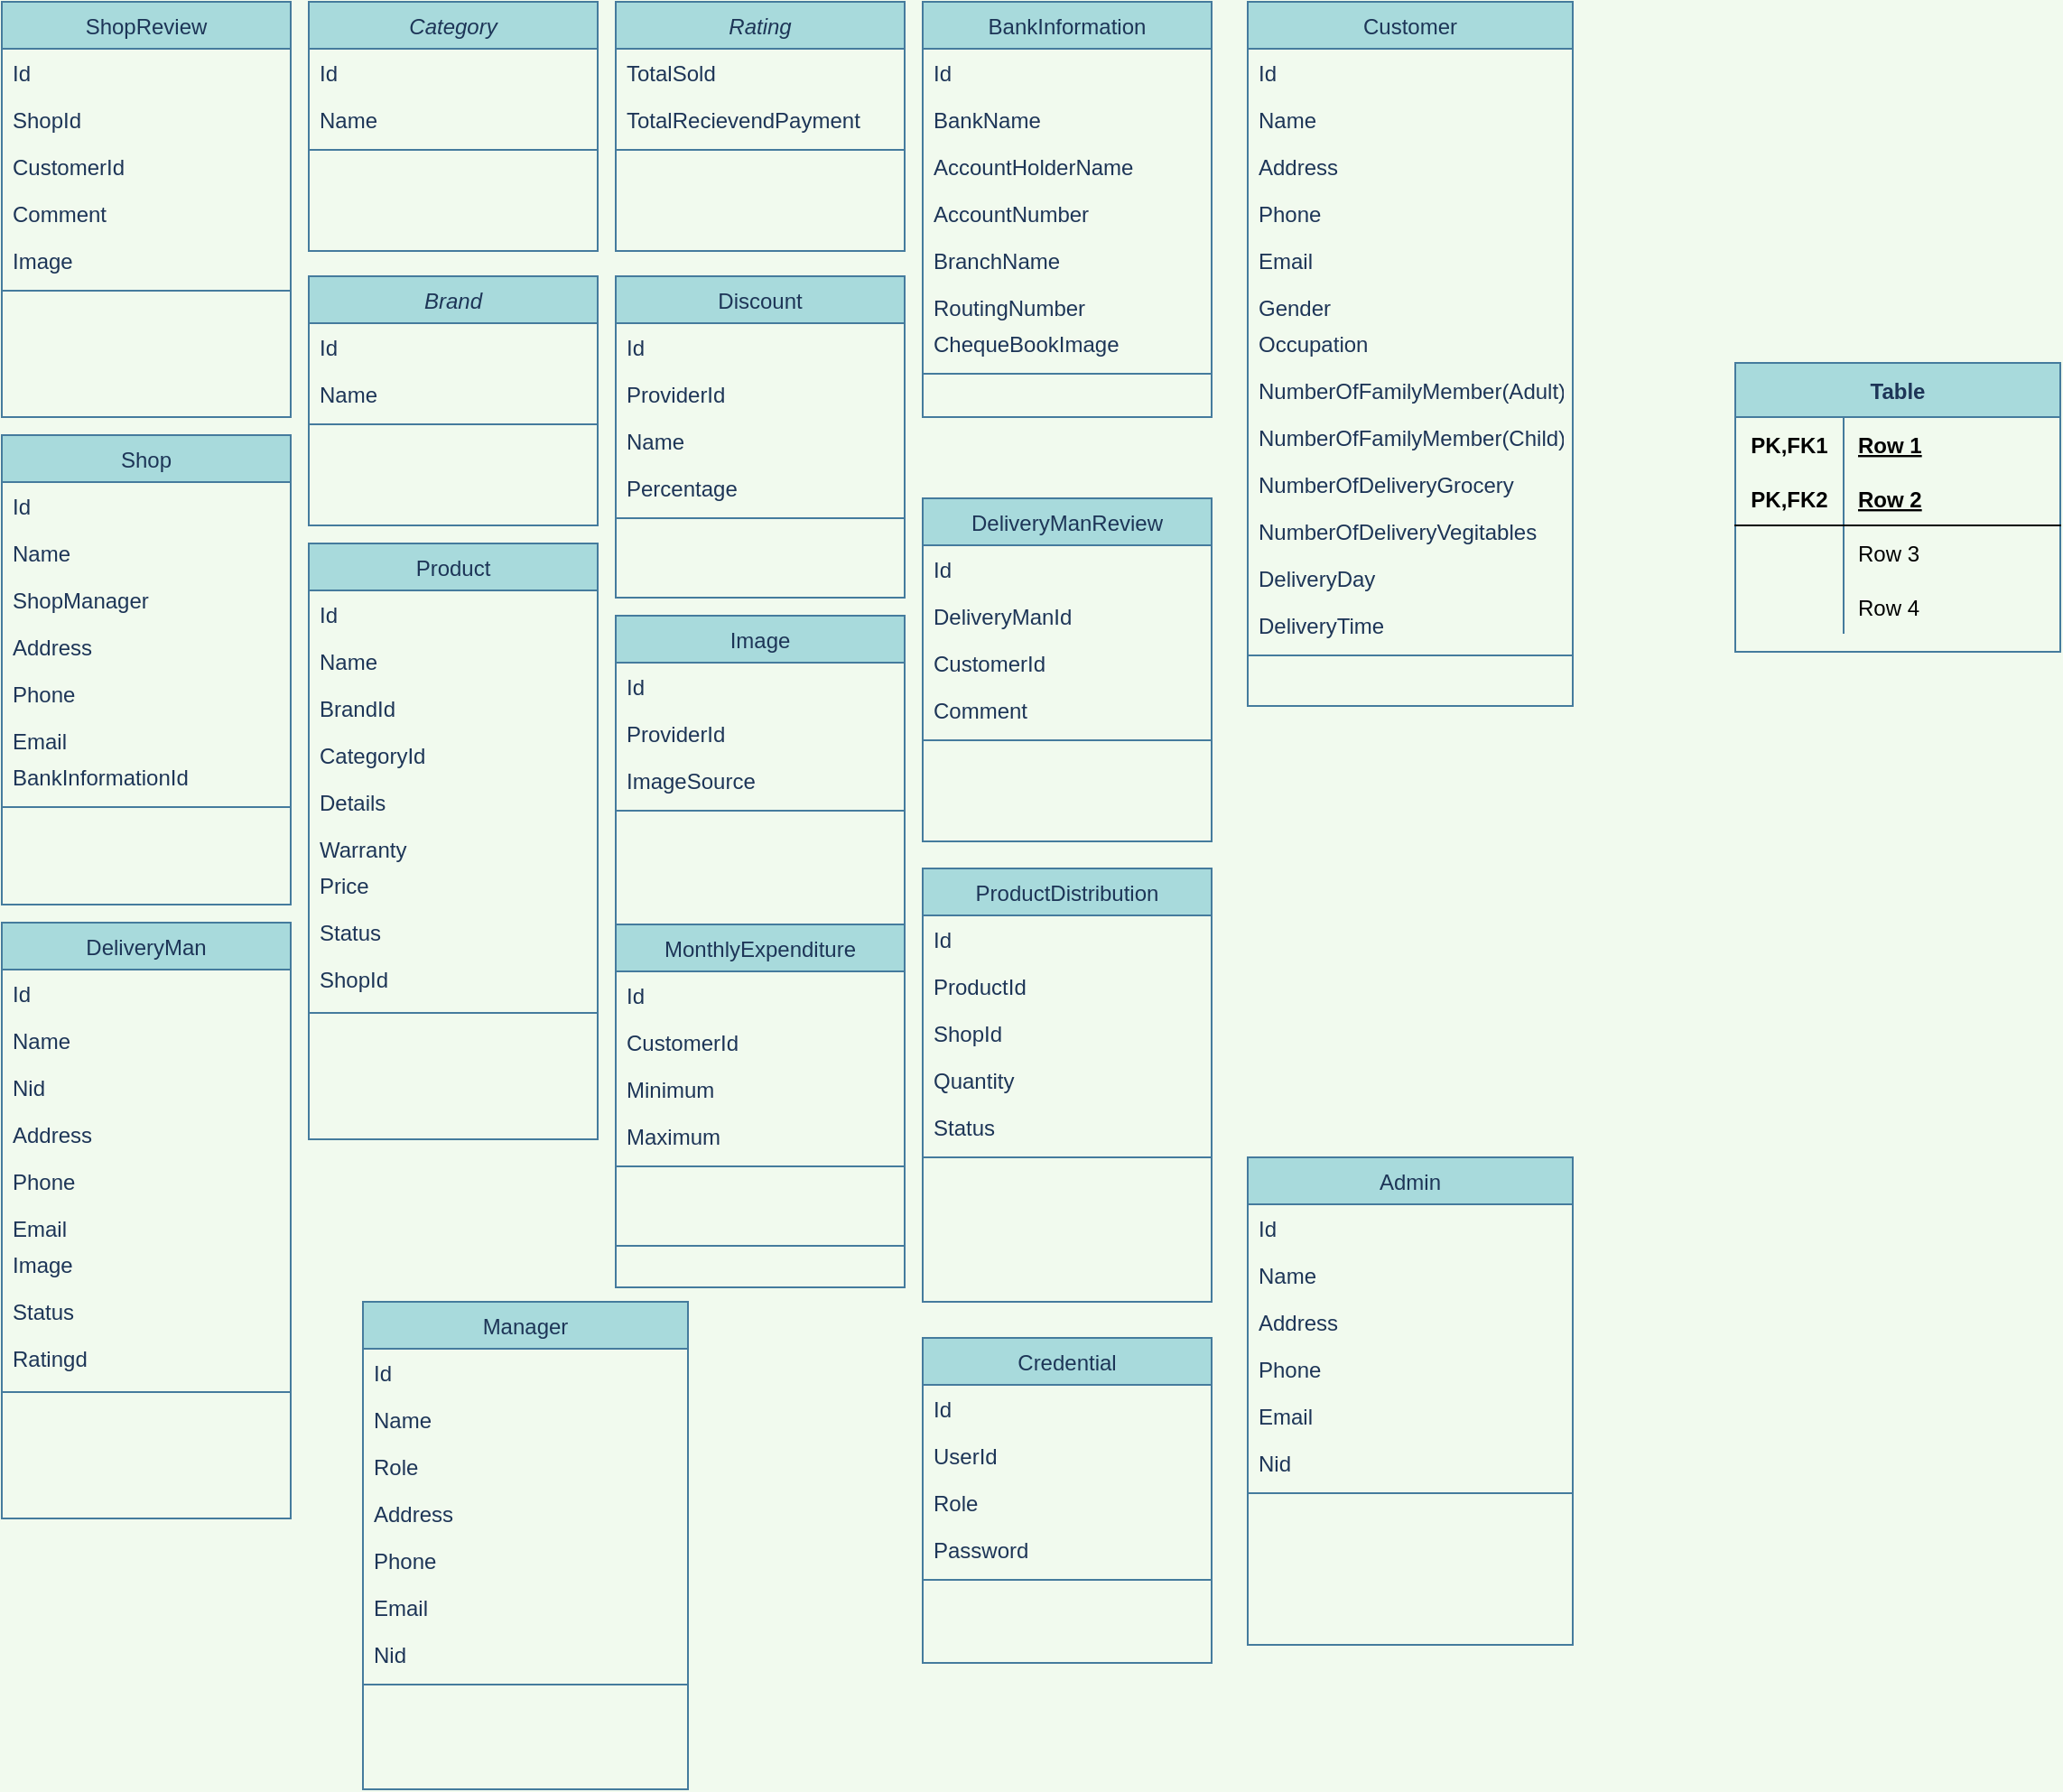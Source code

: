 <mxfile version="14.9.0" type="device"><diagram id="C5RBs43oDa-KdzZeNtuy" name="Page-1"><mxGraphModel dx="1422" dy="747" grid="1" gridSize="10" guides="1" tooltips="1" connect="1" arrows="1" fold="1" page="1" pageScale="1" pageWidth="827" pageHeight="1169" background="#F1FAEE" math="0" shadow="0"><root><mxCell id="WIyWlLk6GJQsqaUBKTNV-0"/><mxCell id="WIyWlLk6GJQsqaUBKTNV-1" parent="WIyWlLk6GJQsqaUBKTNV-0"/><mxCell id="zkfFHV4jXpPFQw0GAbJ--0" value="Category" style="swimlane;fontStyle=2;align=center;verticalAlign=top;childLayout=stackLayout;horizontal=1;startSize=26;horizontalStack=0;resizeParent=1;resizeLast=0;collapsible=1;marginBottom=0;rounded=0;shadow=0;strokeWidth=1;fillColor=#A8DADC;strokeColor=#457B9D;fontColor=#1D3557;" parent="WIyWlLk6GJQsqaUBKTNV-1" vertex="1"><mxGeometry x="180" y="10" width="160" height="138" as="geometry"><mxRectangle x="230" y="140" width="160" height="26" as="alternateBounds"/></mxGeometry></mxCell><mxCell id="zkfFHV4jXpPFQw0GAbJ--1" value="Id" style="text;align=left;verticalAlign=top;spacingLeft=4;spacingRight=4;overflow=hidden;rotatable=0;points=[[0,0.5],[1,0.5]];portConstraint=eastwest;fontColor=#1D3557;" parent="zkfFHV4jXpPFQw0GAbJ--0" vertex="1"><mxGeometry y="26" width="160" height="26" as="geometry"/></mxCell><mxCell id="zkfFHV4jXpPFQw0GAbJ--2" value="Name" style="text;align=left;verticalAlign=top;spacingLeft=4;spacingRight=4;overflow=hidden;rotatable=0;points=[[0,0.5],[1,0.5]];portConstraint=eastwest;rounded=0;shadow=0;html=0;fontColor=#1D3557;" parent="zkfFHV4jXpPFQw0GAbJ--0" vertex="1"><mxGeometry y="52" width="160" height="26" as="geometry"/></mxCell><mxCell id="zkfFHV4jXpPFQw0GAbJ--4" value="" style="line;html=1;strokeWidth=1;align=left;verticalAlign=middle;spacingTop=-1;spacingLeft=3;spacingRight=3;rotatable=0;labelPosition=right;points=[];portConstraint=eastwest;labelBackgroundColor=#F1FAEE;fillColor=#A8DADC;strokeColor=#457B9D;fontColor=#1D3557;" parent="zkfFHV4jXpPFQw0GAbJ--0" vertex="1"><mxGeometry y="78" width="160" height="8" as="geometry"/></mxCell><mxCell id="zkfFHV4jXpPFQw0GAbJ--17" value="BankInformation" style="swimlane;fontStyle=0;align=center;verticalAlign=top;childLayout=stackLayout;horizontal=1;startSize=26;horizontalStack=0;resizeParent=1;resizeLast=0;collapsible=1;marginBottom=0;rounded=0;shadow=0;strokeWidth=1;fillColor=#A8DADC;strokeColor=#457B9D;fontColor=#1D3557;" parent="WIyWlLk6GJQsqaUBKTNV-1" vertex="1"><mxGeometry x="520" y="10" width="160" height="230" as="geometry"><mxRectangle x="550" y="140" width="160" height="26" as="alternateBounds"/></mxGeometry></mxCell><mxCell id="zkfFHV4jXpPFQw0GAbJ--18" value="Id   " style="text;align=left;verticalAlign=top;spacingLeft=4;spacingRight=4;overflow=hidden;rotatable=0;points=[[0,0.5],[1,0.5]];portConstraint=eastwest;fontColor=#1D3557;" parent="zkfFHV4jXpPFQw0GAbJ--17" vertex="1"><mxGeometry y="26" width="160" height="26" as="geometry"/></mxCell><mxCell id="zkfFHV4jXpPFQw0GAbJ--19" value="BankName" style="text;align=left;verticalAlign=top;spacingLeft=4;spacingRight=4;overflow=hidden;rotatable=0;points=[[0,0.5],[1,0.5]];portConstraint=eastwest;rounded=0;shadow=0;html=0;fontColor=#1D3557;" parent="zkfFHV4jXpPFQw0GAbJ--17" vertex="1"><mxGeometry y="52" width="160" height="26" as="geometry"/></mxCell><mxCell id="zkfFHV4jXpPFQw0GAbJ--20" value="AccountHolderName" style="text;align=left;verticalAlign=top;spacingLeft=4;spacingRight=4;overflow=hidden;rotatable=0;points=[[0,0.5],[1,0.5]];portConstraint=eastwest;rounded=0;shadow=0;html=0;fontColor=#1D3557;" parent="zkfFHV4jXpPFQw0GAbJ--17" vertex="1"><mxGeometry y="78" width="160" height="26" as="geometry"/></mxCell><mxCell id="zkfFHV4jXpPFQw0GAbJ--21" value="AccountNumber" style="text;align=left;verticalAlign=top;spacingLeft=4;spacingRight=4;overflow=hidden;rotatable=0;points=[[0,0.5],[1,0.5]];portConstraint=eastwest;rounded=0;shadow=0;html=0;fontColor=#1D3557;" parent="zkfFHV4jXpPFQw0GAbJ--17" vertex="1"><mxGeometry y="104" width="160" height="26" as="geometry"/></mxCell><mxCell id="zkfFHV4jXpPFQw0GAbJ--22" value="BranchName&#10;" style="text;align=left;verticalAlign=top;spacingLeft=4;spacingRight=4;overflow=hidden;rotatable=0;points=[[0,0.5],[1,0.5]];portConstraint=eastwest;rounded=0;shadow=0;html=0;fontColor=#1D3557;" parent="zkfFHV4jXpPFQw0GAbJ--17" vertex="1"><mxGeometry y="130" width="160" height="26" as="geometry"/></mxCell><mxCell id="zkfFHV4jXpPFQw0GAbJ--24" value="RoutingNumber" style="text;align=left;verticalAlign=top;spacingLeft=4;spacingRight=4;overflow=hidden;rotatable=0;points=[[0,0.5],[1,0.5]];portConstraint=eastwest;fontColor=#1D3557;" parent="zkfFHV4jXpPFQw0GAbJ--17" vertex="1"><mxGeometry y="156" width="160" height="20" as="geometry"/></mxCell><mxCell id="zkfFHV4jXpPFQw0GAbJ--25" value="ChequeBookImage" style="text;align=left;verticalAlign=top;spacingLeft=4;spacingRight=4;overflow=hidden;rotatable=0;points=[[0,0.5],[1,0.5]];portConstraint=eastwest;fontColor=#1D3557;" parent="zkfFHV4jXpPFQw0GAbJ--17" vertex="1"><mxGeometry y="176" width="160" height="26" as="geometry"/></mxCell><mxCell id="zkfFHV4jXpPFQw0GAbJ--23" value="" style="line;html=1;strokeWidth=1;align=left;verticalAlign=middle;spacingTop=-1;spacingLeft=3;spacingRight=3;rotatable=0;labelPosition=right;points=[];portConstraint=eastwest;labelBackgroundColor=#F1FAEE;fillColor=#A8DADC;strokeColor=#457B9D;fontColor=#1D3557;" parent="zkfFHV4jXpPFQw0GAbJ--17" vertex="1"><mxGeometry y="202" width="160" height="8" as="geometry"/></mxCell><mxCell id="MW06nflDgBHBjgqp9IdD-0" value="Brand" style="swimlane;fontStyle=2;align=center;verticalAlign=top;childLayout=stackLayout;horizontal=1;startSize=26;horizontalStack=0;resizeParent=1;resizeLast=0;collapsible=1;marginBottom=0;rounded=0;shadow=0;strokeWidth=1;fillColor=#A8DADC;strokeColor=#457B9D;fontColor=#1D3557;" parent="WIyWlLk6GJQsqaUBKTNV-1" vertex="1"><mxGeometry x="180" y="162" width="160" height="138" as="geometry"><mxRectangle x="230" y="140" width="160" height="26" as="alternateBounds"/></mxGeometry></mxCell><mxCell id="MW06nflDgBHBjgqp9IdD-1" value="Id" style="text;align=left;verticalAlign=top;spacingLeft=4;spacingRight=4;overflow=hidden;rotatable=0;points=[[0,0.5],[1,0.5]];portConstraint=eastwest;fontColor=#1D3557;" parent="MW06nflDgBHBjgqp9IdD-0" vertex="1"><mxGeometry y="26" width="160" height="26" as="geometry"/></mxCell><mxCell id="MW06nflDgBHBjgqp9IdD-2" value="Name" style="text;align=left;verticalAlign=top;spacingLeft=4;spacingRight=4;overflow=hidden;rotatable=0;points=[[0,0.5],[1,0.5]];portConstraint=eastwest;rounded=0;shadow=0;html=0;fontColor=#1D3557;" parent="MW06nflDgBHBjgqp9IdD-0" vertex="1"><mxGeometry y="52" width="160" height="26" as="geometry"/></mxCell><mxCell id="MW06nflDgBHBjgqp9IdD-3" value="" style="line;html=1;strokeWidth=1;align=left;verticalAlign=middle;spacingTop=-1;spacingLeft=3;spacingRight=3;rotatable=0;labelPosition=right;points=[];portConstraint=eastwest;labelBackgroundColor=#F1FAEE;fillColor=#A8DADC;strokeColor=#457B9D;fontColor=#1D3557;" parent="MW06nflDgBHBjgqp9IdD-0" vertex="1"><mxGeometry y="78" width="160" height="8" as="geometry"/></mxCell><mxCell id="MW06nflDgBHBjgqp9IdD-4" value="ShopReview" style="swimlane;fontStyle=0;align=center;verticalAlign=top;childLayout=stackLayout;horizontal=1;startSize=26;horizontalStack=0;resizeParent=1;resizeLast=0;collapsible=1;marginBottom=0;rounded=0;shadow=0;strokeWidth=1;fillColor=#A8DADC;strokeColor=#457B9D;fontColor=#1D3557;" parent="WIyWlLk6GJQsqaUBKTNV-1" vertex="1"><mxGeometry x="10" y="10" width="160" height="230" as="geometry"><mxRectangle x="550" y="140" width="160" height="26" as="alternateBounds"/></mxGeometry></mxCell><mxCell id="MW06nflDgBHBjgqp9IdD-5" value="Id   " style="text;align=left;verticalAlign=top;spacingLeft=4;spacingRight=4;overflow=hidden;rotatable=0;points=[[0,0.5],[1,0.5]];portConstraint=eastwest;fontColor=#1D3557;" parent="MW06nflDgBHBjgqp9IdD-4" vertex="1"><mxGeometry y="26" width="160" height="26" as="geometry"/></mxCell><mxCell id="MW06nflDgBHBjgqp9IdD-6" value="ShopId" style="text;align=left;verticalAlign=top;spacingLeft=4;spacingRight=4;overflow=hidden;rotatable=0;points=[[0,0.5],[1,0.5]];portConstraint=eastwest;rounded=0;shadow=0;html=0;fontColor=#1D3557;" parent="MW06nflDgBHBjgqp9IdD-4" vertex="1"><mxGeometry y="52" width="160" height="26" as="geometry"/></mxCell><mxCell id="MW06nflDgBHBjgqp9IdD-7" value="CustomerId" style="text;align=left;verticalAlign=top;spacingLeft=4;spacingRight=4;overflow=hidden;rotatable=0;points=[[0,0.5],[1,0.5]];portConstraint=eastwest;rounded=0;shadow=0;html=0;fontColor=#1D3557;" parent="MW06nflDgBHBjgqp9IdD-4" vertex="1"><mxGeometry y="78" width="160" height="26" as="geometry"/></mxCell><mxCell id="MW06nflDgBHBjgqp9IdD-8" value="Comment" style="text;align=left;verticalAlign=top;spacingLeft=4;spacingRight=4;overflow=hidden;rotatable=0;points=[[0,0.5],[1,0.5]];portConstraint=eastwest;rounded=0;shadow=0;html=0;fontColor=#1D3557;" parent="MW06nflDgBHBjgqp9IdD-4" vertex="1"><mxGeometry y="104" width="160" height="26" as="geometry"/></mxCell><mxCell id="MW06nflDgBHBjgqp9IdD-9" value="Image" style="text;align=left;verticalAlign=top;spacingLeft=4;spacingRight=4;overflow=hidden;rotatable=0;points=[[0,0.5],[1,0.5]];portConstraint=eastwest;rounded=0;shadow=0;html=0;fontColor=#1D3557;" parent="MW06nflDgBHBjgqp9IdD-4" vertex="1"><mxGeometry y="130" width="160" height="26" as="geometry"/></mxCell><mxCell id="MW06nflDgBHBjgqp9IdD-12" value="" style="line;html=1;strokeWidth=1;align=left;verticalAlign=middle;spacingTop=-1;spacingLeft=3;spacingRight=3;rotatable=0;labelPosition=right;points=[];portConstraint=eastwest;labelBackgroundColor=#F1FAEE;fillColor=#A8DADC;strokeColor=#457B9D;fontColor=#1D3557;" parent="MW06nflDgBHBjgqp9IdD-4" vertex="1"><mxGeometry y="156" width="160" height="8" as="geometry"/></mxCell><mxCell id="MW06nflDgBHBjgqp9IdD-14" value="DeliveryManReview" style="swimlane;fontStyle=0;align=center;verticalAlign=top;childLayout=stackLayout;horizontal=1;startSize=26;horizontalStack=0;resizeParent=1;resizeLast=0;collapsible=1;marginBottom=0;rounded=0;shadow=0;strokeWidth=1;fillColor=#A8DADC;strokeColor=#457B9D;fontColor=#1D3557;" parent="WIyWlLk6GJQsqaUBKTNV-1" vertex="1"><mxGeometry x="520" y="285" width="160" height="190" as="geometry"><mxRectangle x="550" y="140" width="160" height="26" as="alternateBounds"/></mxGeometry></mxCell><mxCell id="MW06nflDgBHBjgqp9IdD-15" value="Id   " style="text;align=left;verticalAlign=top;spacingLeft=4;spacingRight=4;overflow=hidden;rotatable=0;points=[[0,0.5],[1,0.5]];portConstraint=eastwest;fontColor=#1D3557;" parent="MW06nflDgBHBjgqp9IdD-14" vertex="1"><mxGeometry y="26" width="160" height="26" as="geometry"/></mxCell><mxCell id="MW06nflDgBHBjgqp9IdD-16" value="DeliveryManId" style="text;align=left;verticalAlign=top;spacingLeft=4;spacingRight=4;overflow=hidden;rotatable=0;points=[[0,0.5],[1,0.5]];portConstraint=eastwest;rounded=0;shadow=0;html=0;fontColor=#1D3557;" parent="MW06nflDgBHBjgqp9IdD-14" vertex="1"><mxGeometry y="52" width="160" height="26" as="geometry"/></mxCell><mxCell id="MW06nflDgBHBjgqp9IdD-17" value="CustomerId" style="text;align=left;verticalAlign=top;spacingLeft=4;spacingRight=4;overflow=hidden;rotatable=0;points=[[0,0.5],[1,0.5]];portConstraint=eastwest;rounded=0;shadow=0;html=0;fontColor=#1D3557;" parent="MW06nflDgBHBjgqp9IdD-14" vertex="1"><mxGeometry y="78" width="160" height="26" as="geometry"/></mxCell><mxCell id="MW06nflDgBHBjgqp9IdD-18" value="Comment" style="text;align=left;verticalAlign=top;spacingLeft=4;spacingRight=4;overflow=hidden;rotatable=0;points=[[0,0.5],[1,0.5]];portConstraint=eastwest;rounded=0;shadow=0;html=0;fontColor=#1D3557;" parent="MW06nflDgBHBjgqp9IdD-14" vertex="1"><mxGeometry y="104" width="160" height="26" as="geometry"/></mxCell><mxCell id="MW06nflDgBHBjgqp9IdD-20" value="" style="line;html=1;strokeWidth=1;align=left;verticalAlign=middle;spacingTop=-1;spacingLeft=3;spacingRight=3;rotatable=0;labelPosition=right;points=[];portConstraint=eastwest;labelBackgroundColor=#F1FAEE;fillColor=#A8DADC;strokeColor=#457B9D;fontColor=#1D3557;" parent="MW06nflDgBHBjgqp9IdD-14" vertex="1"><mxGeometry y="130" width="160" height="8" as="geometry"/></mxCell><mxCell id="MW06nflDgBHBjgqp9IdD-21" value="Discount" style="swimlane;fontStyle=0;align=center;verticalAlign=top;childLayout=stackLayout;horizontal=1;startSize=26;horizontalStack=0;resizeParent=1;resizeLast=0;collapsible=1;marginBottom=0;rounded=0;shadow=0;strokeWidth=1;fillColor=#A8DADC;strokeColor=#457B9D;fontColor=#1D3557;" parent="WIyWlLk6GJQsqaUBKTNV-1" vertex="1"><mxGeometry x="350" y="162" width="160" height="178" as="geometry"><mxRectangle x="550" y="140" width="160" height="26" as="alternateBounds"/></mxGeometry></mxCell><mxCell id="MW06nflDgBHBjgqp9IdD-22" value="Id   " style="text;align=left;verticalAlign=top;spacingLeft=4;spacingRight=4;overflow=hidden;rotatable=0;points=[[0,0.5],[1,0.5]];portConstraint=eastwest;fontColor=#1D3557;" parent="MW06nflDgBHBjgqp9IdD-21" vertex="1"><mxGeometry y="26" width="160" height="26" as="geometry"/></mxCell><mxCell id="MW06nflDgBHBjgqp9IdD-23" value="ProviderId" style="text;align=left;verticalAlign=top;spacingLeft=4;spacingRight=4;overflow=hidden;rotatable=0;points=[[0,0.5],[1,0.5]];portConstraint=eastwest;rounded=0;shadow=0;html=0;fontColor=#1D3557;" parent="MW06nflDgBHBjgqp9IdD-21" vertex="1"><mxGeometry y="52" width="160" height="26" as="geometry"/></mxCell><mxCell id="MW06nflDgBHBjgqp9IdD-24" value="Name" style="text;align=left;verticalAlign=top;spacingLeft=4;spacingRight=4;overflow=hidden;rotatable=0;points=[[0,0.5],[1,0.5]];portConstraint=eastwest;rounded=0;shadow=0;html=0;fontColor=#1D3557;" parent="MW06nflDgBHBjgqp9IdD-21" vertex="1"><mxGeometry y="78" width="160" height="26" as="geometry"/></mxCell><mxCell id="MW06nflDgBHBjgqp9IdD-25" value="Percentage" style="text;align=left;verticalAlign=top;spacingLeft=4;spacingRight=4;overflow=hidden;rotatable=0;points=[[0,0.5],[1,0.5]];portConstraint=eastwest;rounded=0;shadow=0;html=0;fontColor=#1D3557;" parent="MW06nflDgBHBjgqp9IdD-21" vertex="1"><mxGeometry y="104" width="160" height="26" as="geometry"/></mxCell><mxCell id="MW06nflDgBHBjgqp9IdD-26" value="" style="line;html=1;strokeWidth=1;align=left;verticalAlign=middle;spacingTop=-1;spacingLeft=3;spacingRight=3;rotatable=0;labelPosition=right;points=[];portConstraint=eastwest;labelBackgroundColor=#F1FAEE;fillColor=#A8DADC;strokeColor=#457B9D;fontColor=#1D3557;" parent="MW06nflDgBHBjgqp9IdD-21" vertex="1"><mxGeometry y="130" width="160" height="8" as="geometry"/></mxCell><mxCell id="MW06nflDgBHBjgqp9IdD-28" value="Shop" style="swimlane;fontStyle=0;align=center;verticalAlign=top;childLayout=stackLayout;horizontal=1;startSize=26;horizontalStack=0;resizeParent=1;resizeLast=0;collapsible=1;marginBottom=0;rounded=0;shadow=0;strokeWidth=1;fillColor=#A8DADC;strokeColor=#457B9D;fontColor=#1D3557;" parent="WIyWlLk6GJQsqaUBKTNV-1" vertex="1"><mxGeometry x="10" y="250" width="160" height="260" as="geometry"><mxRectangle x="550" y="140" width="160" height="26" as="alternateBounds"/></mxGeometry></mxCell><mxCell id="MW06nflDgBHBjgqp9IdD-29" value="Id   " style="text;align=left;verticalAlign=top;spacingLeft=4;spacingRight=4;overflow=hidden;rotatable=0;points=[[0,0.5],[1,0.5]];portConstraint=eastwest;fontColor=#1D3557;" parent="MW06nflDgBHBjgqp9IdD-28" vertex="1"><mxGeometry y="26" width="160" height="26" as="geometry"/></mxCell><mxCell id="MW06nflDgBHBjgqp9IdD-30" value="Name" style="text;align=left;verticalAlign=top;spacingLeft=4;spacingRight=4;overflow=hidden;rotatable=0;points=[[0,0.5],[1,0.5]];portConstraint=eastwest;rounded=0;shadow=0;html=0;fontColor=#1D3557;" parent="MW06nflDgBHBjgqp9IdD-28" vertex="1"><mxGeometry y="52" width="160" height="26" as="geometry"/></mxCell><mxCell id="MW06nflDgBHBjgqp9IdD-31" value="ShopManager" style="text;align=left;verticalAlign=top;spacingLeft=4;spacingRight=4;overflow=hidden;rotatable=0;points=[[0,0.5],[1,0.5]];portConstraint=eastwest;rounded=0;shadow=0;html=0;fontColor=#1D3557;" parent="MW06nflDgBHBjgqp9IdD-28" vertex="1"><mxGeometry y="78" width="160" height="26" as="geometry"/></mxCell><mxCell id="MW06nflDgBHBjgqp9IdD-32" value="Address" style="text;align=left;verticalAlign=top;spacingLeft=4;spacingRight=4;overflow=hidden;rotatable=0;points=[[0,0.5],[1,0.5]];portConstraint=eastwest;rounded=0;shadow=0;html=0;fontColor=#1D3557;" parent="MW06nflDgBHBjgqp9IdD-28" vertex="1"><mxGeometry y="104" width="160" height="26" as="geometry"/></mxCell><mxCell id="MW06nflDgBHBjgqp9IdD-33" value="Phone" style="text;align=left;verticalAlign=top;spacingLeft=4;spacingRight=4;overflow=hidden;rotatable=0;points=[[0,0.5],[1,0.5]];portConstraint=eastwest;rounded=0;shadow=0;html=0;fontColor=#1D3557;" parent="MW06nflDgBHBjgqp9IdD-28" vertex="1"><mxGeometry y="130" width="160" height="26" as="geometry"/></mxCell><mxCell id="MW06nflDgBHBjgqp9IdD-34" value="Email" style="text;align=left;verticalAlign=top;spacingLeft=4;spacingRight=4;overflow=hidden;rotatable=0;points=[[0,0.5],[1,0.5]];portConstraint=eastwest;fontColor=#1D3557;" parent="MW06nflDgBHBjgqp9IdD-28" vertex="1"><mxGeometry y="156" width="160" height="20" as="geometry"/></mxCell><mxCell id="MW06nflDgBHBjgqp9IdD-35" value="BankInformationId" style="text;align=left;verticalAlign=top;spacingLeft=4;spacingRight=4;overflow=hidden;rotatable=0;points=[[0,0.5],[1,0.5]];portConstraint=eastwest;fontColor=#1D3557;" parent="MW06nflDgBHBjgqp9IdD-28" vertex="1"><mxGeometry y="176" width="160" height="26" as="geometry"/></mxCell><mxCell id="MW06nflDgBHBjgqp9IdD-36" value="" style="line;html=1;strokeWidth=1;align=left;verticalAlign=middle;spacingTop=-1;spacingLeft=3;spacingRight=3;rotatable=0;labelPosition=right;points=[];portConstraint=eastwest;labelBackgroundColor=#F1FAEE;fillColor=#A8DADC;strokeColor=#457B9D;fontColor=#1D3557;" parent="MW06nflDgBHBjgqp9IdD-28" vertex="1"><mxGeometry y="202" width="160" height="8" as="geometry"/></mxCell><mxCell id="MW06nflDgBHBjgqp9IdD-37" value="Rating" style="swimlane;fontStyle=2;align=center;verticalAlign=top;childLayout=stackLayout;horizontal=1;startSize=26;horizontalStack=0;resizeParent=1;resizeLast=0;collapsible=1;marginBottom=0;rounded=0;shadow=0;strokeWidth=1;fillColor=#A8DADC;strokeColor=#457B9D;fontColor=#1D3557;" parent="WIyWlLk6GJQsqaUBKTNV-1" vertex="1"><mxGeometry x="350" y="10" width="160" height="138" as="geometry"><mxRectangle x="230" y="140" width="160" height="26" as="alternateBounds"/></mxGeometry></mxCell><mxCell id="MW06nflDgBHBjgqp9IdD-38" value="TotalSold" style="text;align=left;verticalAlign=top;spacingLeft=4;spacingRight=4;overflow=hidden;rotatable=0;points=[[0,0.5],[1,0.5]];portConstraint=eastwest;fontColor=#1D3557;" parent="MW06nflDgBHBjgqp9IdD-37" vertex="1"><mxGeometry y="26" width="160" height="26" as="geometry"/></mxCell><mxCell id="MW06nflDgBHBjgqp9IdD-39" value="TotalRecievendPayment" style="text;align=left;verticalAlign=top;spacingLeft=4;spacingRight=4;overflow=hidden;rotatable=0;points=[[0,0.5],[1,0.5]];portConstraint=eastwest;rounded=0;shadow=0;html=0;fontColor=#1D3557;" parent="MW06nflDgBHBjgqp9IdD-37" vertex="1"><mxGeometry y="52" width="160" height="26" as="geometry"/></mxCell><mxCell id="MW06nflDgBHBjgqp9IdD-40" value="" style="line;html=1;strokeWidth=1;align=left;verticalAlign=middle;spacingTop=-1;spacingLeft=3;spacingRight=3;rotatable=0;labelPosition=right;points=[];portConstraint=eastwest;labelBackgroundColor=#F1FAEE;fillColor=#A8DADC;strokeColor=#457B9D;fontColor=#1D3557;" parent="MW06nflDgBHBjgqp9IdD-37" vertex="1"><mxGeometry y="78" width="160" height="8" as="geometry"/></mxCell><mxCell id="MW06nflDgBHBjgqp9IdD-41" value="Product" style="swimlane;fontStyle=0;align=center;verticalAlign=top;childLayout=stackLayout;horizontal=1;startSize=26;horizontalStack=0;resizeParent=1;resizeLast=0;collapsible=1;marginBottom=0;rounded=0;shadow=0;strokeWidth=1;fillColor=#A8DADC;strokeColor=#457B9D;fontColor=#1D3557;" parent="WIyWlLk6GJQsqaUBKTNV-1" vertex="1"><mxGeometry x="180" y="310" width="160" height="330" as="geometry"><mxRectangle x="550" y="140" width="160" height="26" as="alternateBounds"/></mxGeometry></mxCell><mxCell id="MW06nflDgBHBjgqp9IdD-42" value="Id   " style="text;align=left;verticalAlign=top;spacingLeft=4;spacingRight=4;overflow=hidden;rotatable=0;points=[[0,0.5],[1,0.5]];portConstraint=eastwest;fontColor=#1D3557;" parent="MW06nflDgBHBjgqp9IdD-41" vertex="1"><mxGeometry y="26" width="160" height="26" as="geometry"/></mxCell><mxCell id="MW06nflDgBHBjgqp9IdD-43" value="Name" style="text;align=left;verticalAlign=top;spacingLeft=4;spacingRight=4;overflow=hidden;rotatable=0;points=[[0,0.5],[1,0.5]];portConstraint=eastwest;rounded=0;shadow=0;html=0;fontColor=#1D3557;" parent="MW06nflDgBHBjgqp9IdD-41" vertex="1"><mxGeometry y="52" width="160" height="26" as="geometry"/></mxCell><mxCell id="MW06nflDgBHBjgqp9IdD-44" value="BrandId" style="text;align=left;verticalAlign=top;spacingLeft=4;spacingRight=4;overflow=hidden;rotatable=0;points=[[0,0.5],[1,0.5]];portConstraint=eastwest;rounded=0;shadow=0;html=0;fontColor=#1D3557;" parent="MW06nflDgBHBjgqp9IdD-41" vertex="1"><mxGeometry y="78" width="160" height="26" as="geometry"/></mxCell><mxCell id="MW06nflDgBHBjgqp9IdD-45" value="CategoryId" style="text;align=left;verticalAlign=top;spacingLeft=4;spacingRight=4;overflow=hidden;rotatable=0;points=[[0,0.5],[1,0.5]];portConstraint=eastwest;rounded=0;shadow=0;html=0;fontColor=#1D3557;" parent="MW06nflDgBHBjgqp9IdD-41" vertex="1"><mxGeometry y="104" width="160" height="26" as="geometry"/></mxCell><mxCell id="MW06nflDgBHBjgqp9IdD-46" value="Details" style="text;align=left;verticalAlign=top;spacingLeft=4;spacingRight=4;overflow=hidden;rotatable=0;points=[[0,0.5],[1,0.5]];portConstraint=eastwest;rounded=0;shadow=0;html=0;fontColor=#1D3557;" parent="MW06nflDgBHBjgqp9IdD-41" vertex="1"><mxGeometry y="130" width="160" height="26" as="geometry"/></mxCell><mxCell id="MW06nflDgBHBjgqp9IdD-47" value="Warranty" style="text;align=left;verticalAlign=top;spacingLeft=4;spacingRight=4;overflow=hidden;rotatable=0;points=[[0,0.5],[1,0.5]];portConstraint=eastwest;fontColor=#1D3557;" parent="MW06nflDgBHBjgqp9IdD-41" vertex="1"><mxGeometry y="156" width="160" height="20" as="geometry"/></mxCell><mxCell id="MW06nflDgBHBjgqp9IdD-48" value="Price" style="text;align=left;verticalAlign=top;spacingLeft=4;spacingRight=4;overflow=hidden;rotatable=0;points=[[0,0.5],[1,0.5]];portConstraint=eastwest;fontColor=#1D3557;" parent="MW06nflDgBHBjgqp9IdD-41" vertex="1"><mxGeometry y="176" width="160" height="26" as="geometry"/></mxCell><mxCell id="MW06nflDgBHBjgqp9IdD-51" value="Status" style="text;align=left;verticalAlign=top;spacingLeft=4;spacingRight=4;overflow=hidden;rotatable=0;points=[[0,0.5],[1,0.5]];portConstraint=eastwest;fontColor=#1D3557;" parent="MW06nflDgBHBjgqp9IdD-41" vertex="1"><mxGeometry y="202" width="160" height="26" as="geometry"/></mxCell><mxCell id="MW06nflDgBHBjgqp9IdD-52" value="ShopId" style="text;align=left;verticalAlign=top;spacingLeft=4;spacingRight=4;overflow=hidden;rotatable=0;points=[[0,0.5],[1,0.5]];portConstraint=eastwest;fontColor=#1D3557;" parent="MW06nflDgBHBjgqp9IdD-41" vertex="1"><mxGeometry y="228" width="160" height="26" as="geometry"/></mxCell><mxCell id="MW06nflDgBHBjgqp9IdD-54" value="" style="endArrow=none;html=1;labelBackgroundColor=#F1FAEE;strokeColor=#457B9D;fontColor=#1D3557;" parent="WIyWlLk6GJQsqaUBKTNV-1" edge="1"><mxGeometry width="50" height="50" relative="1" as="geometry"><mxPoint x="180" y="570" as="sourcePoint"/><mxPoint x="340" y="570" as="targetPoint"/></mxGeometry></mxCell><mxCell id="MW06nflDgBHBjgqp9IdD-64" value="Image" style="swimlane;fontStyle=0;align=center;verticalAlign=top;childLayout=stackLayout;horizontal=1;startSize=26;horizontalStack=0;resizeParent=1;resizeLast=0;collapsible=1;marginBottom=0;rounded=0;shadow=0;strokeWidth=1;fillColor=#A8DADC;strokeColor=#457B9D;fontColor=#1D3557;" parent="WIyWlLk6GJQsqaUBKTNV-1" vertex="1"><mxGeometry x="350" y="350" width="160" height="372" as="geometry"><mxRectangle x="550" y="140" width="160" height="26" as="alternateBounds"/></mxGeometry></mxCell><mxCell id="MW06nflDgBHBjgqp9IdD-65" value="Id   " style="text;align=left;verticalAlign=top;spacingLeft=4;spacingRight=4;overflow=hidden;rotatable=0;points=[[0,0.5],[1,0.5]];portConstraint=eastwest;fontColor=#1D3557;" parent="MW06nflDgBHBjgqp9IdD-64" vertex="1"><mxGeometry y="26" width="160" height="26" as="geometry"/></mxCell><mxCell id="MW06nflDgBHBjgqp9IdD-66" value="ProviderId" style="text;align=left;verticalAlign=top;spacingLeft=4;spacingRight=4;overflow=hidden;rotatable=0;points=[[0,0.5],[1,0.5]];portConstraint=eastwest;rounded=0;shadow=0;html=0;fontColor=#1D3557;" parent="MW06nflDgBHBjgqp9IdD-64" vertex="1"><mxGeometry y="52" width="160" height="26" as="geometry"/></mxCell><mxCell id="MW06nflDgBHBjgqp9IdD-67" value="ImageSource" style="text;align=left;verticalAlign=top;spacingLeft=4;spacingRight=4;overflow=hidden;rotatable=0;points=[[0,0.5],[1,0.5]];portConstraint=eastwest;rounded=0;shadow=0;html=0;fontColor=#1D3557;" parent="MW06nflDgBHBjgqp9IdD-64" vertex="1"><mxGeometry y="78" width="160" height="26" as="geometry"/></mxCell><mxCell id="MW06nflDgBHBjgqp9IdD-69" value="" style="line;html=1;strokeWidth=1;align=left;verticalAlign=middle;spacingTop=-1;spacingLeft=3;spacingRight=3;rotatable=0;labelPosition=right;points=[];portConstraint=eastwest;labelBackgroundColor=#F1FAEE;fillColor=#A8DADC;strokeColor=#457B9D;fontColor=#1D3557;" parent="MW06nflDgBHBjgqp9IdD-64" vertex="1"><mxGeometry y="104" width="160" height="8" as="geometry"/></mxCell><mxCell id="MW06nflDgBHBjgqp9IdD-70" value="ProductDistribution" style="swimlane;fontStyle=0;align=center;verticalAlign=top;childLayout=stackLayout;horizontal=1;startSize=26;horizontalStack=0;resizeParent=1;resizeLast=0;collapsible=1;marginBottom=0;rounded=0;shadow=0;strokeWidth=1;fillColor=#A8DADC;strokeColor=#457B9D;fontColor=#1D3557;" parent="WIyWlLk6GJQsqaUBKTNV-1" vertex="1"><mxGeometry x="520" y="490" width="160" height="240" as="geometry"><mxRectangle x="550" y="140" width="160" height="26" as="alternateBounds"/></mxGeometry></mxCell><mxCell id="MW06nflDgBHBjgqp9IdD-71" value="Id   " style="text;align=left;verticalAlign=top;spacingLeft=4;spacingRight=4;overflow=hidden;rotatable=0;points=[[0,0.5],[1,0.5]];portConstraint=eastwest;fontColor=#1D3557;" parent="MW06nflDgBHBjgqp9IdD-70" vertex="1"><mxGeometry y="26" width="160" height="26" as="geometry"/></mxCell><mxCell id="MW06nflDgBHBjgqp9IdD-72" value="ProductId" style="text;align=left;verticalAlign=top;spacingLeft=4;spacingRight=4;overflow=hidden;rotatable=0;points=[[0,0.5],[1,0.5]];portConstraint=eastwest;rounded=0;shadow=0;html=0;fontColor=#1D3557;" parent="MW06nflDgBHBjgqp9IdD-70" vertex="1"><mxGeometry y="52" width="160" height="26" as="geometry"/></mxCell><mxCell id="MW06nflDgBHBjgqp9IdD-73" value="ShopId" style="text;align=left;verticalAlign=top;spacingLeft=4;spacingRight=4;overflow=hidden;rotatable=0;points=[[0,0.5],[1,0.5]];portConstraint=eastwest;rounded=0;shadow=0;html=0;fontColor=#1D3557;" parent="MW06nflDgBHBjgqp9IdD-70" vertex="1"><mxGeometry y="78" width="160" height="26" as="geometry"/></mxCell><mxCell id="MW06nflDgBHBjgqp9IdD-74" value="Quantity" style="text;align=left;verticalAlign=top;spacingLeft=4;spacingRight=4;overflow=hidden;rotatable=0;points=[[0,0.5],[1,0.5]];portConstraint=eastwest;rounded=0;shadow=0;html=0;fontColor=#1D3557;" parent="MW06nflDgBHBjgqp9IdD-70" vertex="1"><mxGeometry y="104" width="160" height="26" as="geometry"/></mxCell><mxCell id="MW06nflDgBHBjgqp9IdD-76" value="Status" style="text;align=left;verticalAlign=top;spacingLeft=4;spacingRight=4;overflow=hidden;rotatable=0;points=[[0,0.5],[1,0.5]];portConstraint=eastwest;rounded=0;shadow=0;html=0;fontColor=#1D3557;" parent="MW06nflDgBHBjgqp9IdD-70" vertex="1"><mxGeometry y="130" width="160" height="26" as="geometry"/></mxCell><mxCell id="MW06nflDgBHBjgqp9IdD-75" value="" style="line;html=1;strokeWidth=1;align=left;verticalAlign=middle;spacingTop=-1;spacingLeft=3;spacingRight=3;rotatable=0;labelPosition=right;points=[];portConstraint=eastwest;labelBackgroundColor=#F1FAEE;fillColor=#A8DADC;strokeColor=#457B9D;fontColor=#1D3557;" parent="MW06nflDgBHBjgqp9IdD-70" vertex="1"><mxGeometry y="156" width="160" height="8" as="geometry"/></mxCell><mxCell id="MW06nflDgBHBjgqp9IdD-77" value="DeliveryMan" style="swimlane;fontStyle=0;align=center;verticalAlign=top;childLayout=stackLayout;horizontal=1;startSize=26;horizontalStack=0;resizeParent=1;resizeLast=0;collapsible=1;marginBottom=0;rounded=0;shadow=0;strokeWidth=1;fillColor=#A8DADC;strokeColor=#457B9D;fontColor=#1D3557;" parent="WIyWlLk6GJQsqaUBKTNV-1" vertex="1"><mxGeometry x="10" y="520" width="160" height="330" as="geometry"><mxRectangle x="550" y="140" width="160" height="26" as="alternateBounds"/></mxGeometry></mxCell><mxCell id="MW06nflDgBHBjgqp9IdD-78" value="Id   " style="text;align=left;verticalAlign=top;spacingLeft=4;spacingRight=4;overflow=hidden;rotatable=0;points=[[0,0.5],[1,0.5]];portConstraint=eastwest;fontColor=#1D3557;" parent="MW06nflDgBHBjgqp9IdD-77" vertex="1"><mxGeometry y="26" width="160" height="26" as="geometry"/></mxCell><mxCell id="MW06nflDgBHBjgqp9IdD-79" value="Name" style="text;align=left;verticalAlign=top;spacingLeft=4;spacingRight=4;overflow=hidden;rotatable=0;points=[[0,0.5],[1,0.5]];portConstraint=eastwest;rounded=0;shadow=0;html=0;fontColor=#1D3557;" parent="MW06nflDgBHBjgqp9IdD-77" vertex="1"><mxGeometry y="52" width="160" height="26" as="geometry"/></mxCell><mxCell id="MW06nflDgBHBjgqp9IdD-80" value="Nid" style="text;align=left;verticalAlign=top;spacingLeft=4;spacingRight=4;overflow=hidden;rotatable=0;points=[[0,0.5],[1,0.5]];portConstraint=eastwest;rounded=0;shadow=0;html=0;fontColor=#1D3557;" parent="MW06nflDgBHBjgqp9IdD-77" vertex="1"><mxGeometry y="78" width="160" height="26" as="geometry"/></mxCell><mxCell id="MW06nflDgBHBjgqp9IdD-81" value="Address" style="text;align=left;verticalAlign=top;spacingLeft=4;spacingRight=4;overflow=hidden;rotatable=0;points=[[0,0.5],[1,0.5]];portConstraint=eastwest;rounded=0;shadow=0;html=0;fontColor=#1D3557;" parent="MW06nflDgBHBjgqp9IdD-77" vertex="1"><mxGeometry y="104" width="160" height="26" as="geometry"/></mxCell><mxCell id="MW06nflDgBHBjgqp9IdD-82" value="Phone" style="text;align=left;verticalAlign=top;spacingLeft=4;spacingRight=4;overflow=hidden;rotatable=0;points=[[0,0.5],[1,0.5]];portConstraint=eastwest;rounded=0;shadow=0;html=0;fontColor=#1D3557;" parent="MW06nflDgBHBjgqp9IdD-77" vertex="1"><mxGeometry y="130" width="160" height="26" as="geometry"/></mxCell><mxCell id="MW06nflDgBHBjgqp9IdD-83" value="Email" style="text;align=left;verticalAlign=top;spacingLeft=4;spacingRight=4;overflow=hidden;rotatable=0;points=[[0,0.5],[1,0.5]];portConstraint=eastwest;fontColor=#1D3557;" parent="MW06nflDgBHBjgqp9IdD-77" vertex="1"><mxGeometry y="156" width="160" height="20" as="geometry"/></mxCell><mxCell id="MW06nflDgBHBjgqp9IdD-84" value="Image" style="text;align=left;verticalAlign=top;spacingLeft=4;spacingRight=4;overflow=hidden;rotatable=0;points=[[0,0.5],[1,0.5]];portConstraint=eastwest;fontColor=#1D3557;" parent="MW06nflDgBHBjgqp9IdD-77" vertex="1"><mxGeometry y="176" width="160" height="26" as="geometry"/></mxCell><mxCell id="MW06nflDgBHBjgqp9IdD-85" value="Status" style="text;align=left;verticalAlign=top;spacingLeft=4;spacingRight=4;overflow=hidden;rotatable=0;points=[[0,0.5],[1,0.5]];portConstraint=eastwest;fontColor=#1D3557;" parent="MW06nflDgBHBjgqp9IdD-77" vertex="1"><mxGeometry y="202" width="160" height="26" as="geometry"/></mxCell><mxCell id="MW06nflDgBHBjgqp9IdD-86" value="Ratingd" style="text;align=left;verticalAlign=top;spacingLeft=4;spacingRight=4;overflow=hidden;rotatable=0;points=[[0,0.5],[1,0.5]];portConstraint=eastwest;fontColor=#1D3557;" parent="MW06nflDgBHBjgqp9IdD-77" vertex="1"><mxGeometry y="228" width="160" height="26" as="geometry"/></mxCell><mxCell id="MW06nflDgBHBjgqp9IdD-88" value="" style="endArrow=none;html=1;labelBackgroundColor=#F1FAEE;strokeColor=#457B9D;fontColor=#1D3557;" parent="WIyWlLk6GJQsqaUBKTNV-1" edge="1"><mxGeometry width="50" height="50" relative="1" as="geometry"><mxPoint x="10" y="780" as="sourcePoint"/><mxPoint x="170" y="780" as="targetPoint"/></mxGeometry></mxCell><mxCell id="MW06nflDgBHBjgqp9IdD-90" value="MonthlyExpenditure" style="swimlane;fontStyle=0;align=center;verticalAlign=top;childLayout=stackLayout;horizontal=1;startSize=26;horizontalStack=0;resizeParent=1;resizeLast=0;collapsible=1;marginBottom=0;rounded=0;shadow=0;strokeWidth=1;fillColor=#A8DADC;strokeColor=#457B9D;fontColor=#1D3557;" parent="WIyWlLk6GJQsqaUBKTNV-1" vertex="1"><mxGeometry x="350" y="521" width="160" height="178" as="geometry"><mxRectangle x="550" y="140" width="160" height="26" as="alternateBounds"/></mxGeometry></mxCell><mxCell id="MW06nflDgBHBjgqp9IdD-91" value="Id   " style="text;align=left;verticalAlign=top;spacingLeft=4;spacingRight=4;overflow=hidden;rotatable=0;points=[[0,0.5],[1,0.5]];portConstraint=eastwest;fontColor=#1D3557;" parent="MW06nflDgBHBjgqp9IdD-90" vertex="1"><mxGeometry y="26" width="160" height="26" as="geometry"/></mxCell><mxCell id="MW06nflDgBHBjgqp9IdD-92" value="CustomerId" style="text;align=left;verticalAlign=top;spacingLeft=4;spacingRight=4;overflow=hidden;rotatable=0;points=[[0,0.5],[1,0.5]];portConstraint=eastwest;rounded=0;shadow=0;html=0;fontColor=#1D3557;" parent="MW06nflDgBHBjgqp9IdD-90" vertex="1"><mxGeometry y="52" width="160" height="26" as="geometry"/></mxCell><mxCell id="MW06nflDgBHBjgqp9IdD-93" value="Minimum" style="text;align=left;verticalAlign=top;spacingLeft=4;spacingRight=4;overflow=hidden;rotatable=0;points=[[0,0.5],[1,0.5]];portConstraint=eastwest;rounded=0;shadow=0;html=0;fontColor=#1D3557;" parent="MW06nflDgBHBjgqp9IdD-90" vertex="1"><mxGeometry y="78" width="160" height="26" as="geometry"/></mxCell><mxCell id="MW06nflDgBHBjgqp9IdD-94" value="Maximum" style="text;align=left;verticalAlign=top;spacingLeft=4;spacingRight=4;overflow=hidden;rotatable=0;points=[[0,0.5],[1,0.5]];portConstraint=eastwest;rounded=0;shadow=0;html=0;fontColor=#1D3557;" parent="MW06nflDgBHBjgqp9IdD-90" vertex="1"><mxGeometry y="104" width="160" height="26" as="geometry"/></mxCell><mxCell id="MW06nflDgBHBjgqp9IdD-95" value="" style="line;html=1;strokeWidth=1;align=left;verticalAlign=middle;spacingTop=-1;spacingLeft=3;spacingRight=3;rotatable=0;labelPosition=right;points=[];portConstraint=eastwest;labelBackgroundColor=#F1FAEE;fillColor=#A8DADC;strokeColor=#457B9D;fontColor=#1D3557;" parent="MW06nflDgBHBjgqp9IdD-90" vertex="1"><mxGeometry y="130" width="160" height="8" as="geometry"/></mxCell><mxCell id="MW06nflDgBHBjgqp9IdD-96" value="Customer" style="swimlane;fontStyle=0;align=center;verticalAlign=top;childLayout=stackLayout;horizontal=1;startSize=26;horizontalStack=0;resizeParent=1;resizeLast=0;collapsible=1;marginBottom=0;rounded=0;shadow=0;strokeWidth=1;fillColor=#A8DADC;strokeColor=#457B9D;fontColor=#1D3557;" parent="WIyWlLk6GJQsqaUBKTNV-1" vertex="1"><mxGeometry x="700" y="10" width="180" height="390" as="geometry"><mxRectangle x="550" y="140" width="160" height="26" as="alternateBounds"/></mxGeometry></mxCell><mxCell id="MW06nflDgBHBjgqp9IdD-97" value="Id   " style="text;align=left;verticalAlign=top;spacingLeft=4;spacingRight=4;overflow=hidden;rotatable=0;points=[[0,0.5],[1,0.5]];portConstraint=eastwest;fontColor=#1D3557;" parent="MW06nflDgBHBjgqp9IdD-96" vertex="1"><mxGeometry y="26" width="180" height="26" as="geometry"/></mxCell><mxCell id="MW06nflDgBHBjgqp9IdD-98" value="Name" style="text;align=left;verticalAlign=top;spacingLeft=4;spacingRight=4;overflow=hidden;rotatable=0;points=[[0,0.5],[1,0.5]];portConstraint=eastwest;rounded=0;shadow=0;html=0;fontColor=#1D3557;" parent="MW06nflDgBHBjgqp9IdD-96" vertex="1"><mxGeometry y="52" width="180" height="26" as="geometry"/></mxCell><mxCell id="MW06nflDgBHBjgqp9IdD-99" value="Address" style="text;align=left;verticalAlign=top;spacingLeft=4;spacingRight=4;overflow=hidden;rotatable=0;points=[[0,0.5],[1,0.5]];portConstraint=eastwest;rounded=0;shadow=0;html=0;fontColor=#1D3557;" parent="MW06nflDgBHBjgqp9IdD-96" vertex="1"><mxGeometry y="78" width="180" height="26" as="geometry"/></mxCell><mxCell id="MW06nflDgBHBjgqp9IdD-100" value="Phone" style="text;align=left;verticalAlign=top;spacingLeft=4;spacingRight=4;overflow=hidden;rotatable=0;points=[[0,0.5],[1,0.5]];portConstraint=eastwest;rounded=0;shadow=0;html=0;fontColor=#1D3557;" parent="MW06nflDgBHBjgqp9IdD-96" vertex="1"><mxGeometry y="104" width="180" height="26" as="geometry"/></mxCell><mxCell id="MW06nflDgBHBjgqp9IdD-101" value="Email" style="text;align=left;verticalAlign=top;spacingLeft=4;spacingRight=4;overflow=hidden;rotatable=0;points=[[0,0.5],[1,0.5]];portConstraint=eastwest;rounded=0;shadow=0;html=0;fontColor=#1D3557;" parent="MW06nflDgBHBjgqp9IdD-96" vertex="1"><mxGeometry y="130" width="180" height="26" as="geometry"/></mxCell><mxCell id="MW06nflDgBHBjgqp9IdD-102" value="Gender" style="text;align=left;verticalAlign=top;spacingLeft=4;spacingRight=4;overflow=hidden;rotatable=0;points=[[0,0.5],[1,0.5]];portConstraint=eastwest;fontColor=#1D3557;" parent="MW06nflDgBHBjgqp9IdD-96" vertex="1"><mxGeometry y="156" width="180" height="20" as="geometry"/></mxCell><mxCell id="MW06nflDgBHBjgqp9IdD-103" value="Occupation" style="text;align=left;verticalAlign=top;spacingLeft=4;spacingRight=4;overflow=hidden;rotatable=0;points=[[0,0.5],[1,0.5]];portConstraint=eastwest;fontColor=#1D3557;" parent="MW06nflDgBHBjgqp9IdD-96" vertex="1"><mxGeometry y="176" width="180" height="26" as="geometry"/></mxCell><mxCell id="MW06nflDgBHBjgqp9IdD-105" value="NumberOfFamilyMember(Adult)" style="text;align=left;verticalAlign=top;spacingLeft=4;spacingRight=4;overflow=hidden;rotatable=0;points=[[0,0.5],[1,0.5]];portConstraint=eastwest;fontColor=#1D3557;" parent="MW06nflDgBHBjgqp9IdD-96" vertex="1"><mxGeometry y="202" width="180" height="26" as="geometry"/></mxCell><mxCell id="MW06nflDgBHBjgqp9IdD-106" value="NumberOfFamilyMember(Child)" style="text;align=left;verticalAlign=top;spacingLeft=4;spacingRight=4;overflow=hidden;rotatable=0;points=[[0,0.5],[1,0.5]];portConstraint=eastwest;fontColor=#1D3557;" parent="MW06nflDgBHBjgqp9IdD-96" vertex="1"><mxGeometry y="228" width="180" height="26" as="geometry"/></mxCell><mxCell id="MW06nflDgBHBjgqp9IdD-107" value="NumberOfDeliveryGrocery" style="text;align=left;verticalAlign=top;spacingLeft=4;spacingRight=4;overflow=hidden;rotatable=0;points=[[0,0.5],[1,0.5]];portConstraint=eastwest;fontColor=#1D3557;" parent="MW06nflDgBHBjgqp9IdD-96" vertex="1"><mxGeometry y="254" width="180" height="26" as="geometry"/></mxCell><mxCell id="MW06nflDgBHBjgqp9IdD-108" value="NumberOfDeliveryVegitables" style="text;align=left;verticalAlign=top;spacingLeft=4;spacingRight=4;overflow=hidden;rotatable=0;points=[[0,0.5],[1,0.5]];portConstraint=eastwest;fontColor=#1D3557;" parent="MW06nflDgBHBjgqp9IdD-96" vertex="1"><mxGeometry y="280" width="180" height="26" as="geometry"/></mxCell><mxCell id="MW06nflDgBHBjgqp9IdD-109" value="DeliveryDay" style="text;align=left;verticalAlign=top;spacingLeft=4;spacingRight=4;overflow=hidden;rotatable=0;points=[[0,0.5],[1,0.5]];portConstraint=eastwest;fontColor=#1D3557;" parent="MW06nflDgBHBjgqp9IdD-96" vertex="1"><mxGeometry y="306" width="180" height="26" as="geometry"/></mxCell><mxCell id="MW06nflDgBHBjgqp9IdD-110" value="DeliveryTime" style="text;align=left;verticalAlign=top;spacingLeft=4;spacingRight=4;overflow=hidden;rotatable=0;points=[[0,0.5],[1,0.5]];portConstraint=eastwest;fontColor=#1D3557;" parent="MW06nflDgBHBjgqp9IdD-96" vertex="1"><mxGeometry y="332" width="180" height="26" as="geometry"/></mxCell><mxCell id="MW06nflDgBHBjgqp9IdD-104" value="" style="line;html=1;strokeWidth=1;align=left;verticalAlign=middle;spacingTop=-1;spacingLeft=3;spacingRight=3;rotatable=0;labelPosition=right;points=[];portConstraint=eastwest;labelBackgroundColor=#F1FAEE;fillColor=#A8DADC;strokeColor=#457B9D;fontColor=#1D3557;" parent="MW06nflDgBHBjgqp9IdD-96" vertex="1"><mxGeometry y="358" width="180" height="8" as="geometry"/></mxCell><mxCell id="MW06nflDgBHBjgqp9IdD-111" value="Admin" style="swimlane;fontStyle=0;align=center;verticalAlign=top;childLayout=stackLayout;horizontal=1;startSize=26;horizontalStack=0;resizeParent=1;resizeLast=0;collapsible=1;marginBottom=0;rounded=0;shadow=0;strokeWidth=1;fillColor=#A8DADC;strokeColor=#457B9D;fontColor=#1D3557;" parent="WIyWlLk6GJQsqaUBKTNV-1" vertex="1"><mxGeometry x="700" y="650" width="180" height="270" as="geometry"><mxRectangle x="550" y="140" width="160" height="26" as="alternateBounds"/></mxGeometry></mxCell><mxCell id="MW06nflDgBHBjgqp9IdD-112" value="Id   " style="text;align=left;verticalAlign=top;spacingLeft=4;spacingRight=4;overflow=hidden;rotatable=0;points=[[0,0.5],[1,0.5]];portConstraint=eastwest;fontColor=#1D3557;" parent="MW06nflDgBHBjgqp9IdD-111" vertex="1"><mxGeometry y="26" width="180" height="26" as="geometry"/></mxCell><mxCell id="MW06nflDgBHBjgqp9IdD-113" value="Name" style="text;align=left;verticalAlign=top;spacingLeft=4;spacingRight=4;overflow=hidden;rotatable=0;points=[[0,0.5],[1,0.5]];portConstraint=eastwest;rounded=0;shadow=0;html=0;fontColor=#1D3557;" parent="MW06nflDgBHBjgqp9IdD-111" vertex="1"><mxGeometry y="52" width="180" height="26" as="geometry"/></mxCell><mxCell id="MW06nflDgBHBjgqp9IdD-114" value="Address" style="text;align=left;verticalAlign=top;spacingLeft=4;spacingRight=4;overflow=hidden;rotatable=0;points=[[0,0.5],[1,0.5]];portConstraint=eastwest;rounded=0;shadow=0;html=0;fontColor=#1D3557;" parent="MW06nflDgBHBjgqp9IdD-111" vertex="1"><mxGeometry y="78" width="180" height="26" as="geometry"/></mxCell><mxCell id="MW06nflDgBHBjgqp9IdD-115" value="Phone" style="text;align=left;verticalAlign=top;spacingLeft=4;spacingRight=4;overflow=hidden;rotatable=0;points=[[0,0.5],[1,0.5]];portConstraint=eastwest;rounded=0;shadow=0;html=0;fontColor=#1D3557;" parent="MW06nflDgBHBjgqp9IdD-111" vertex="1"><mxGeometry y="104" width="180" height="26" as="geometry"/></mxCell><mxCell id="MW06nflDgBHBjgqp9IdD-116" value="Email" style="text;align=left;verticalAlign=top;spacingLeft=4;spacingRight=4;overflow=hidden;rotatable=0;points=[[0,0.5],[1,0.5]];portConstraint=eastwest;rounded=0;shadow=0;html=0;fontColor=#1D3557;" parent="MW06nflDgBHBjgqp9IdD-111" vertex="1"><mxGeometry y="130" width="180" height="26" as="geometry"/></mxCell><mxCell id="MW06nflDgBHBjgqp9IdD-118" value="Nid" style="text;align=left;verticalAlign=top;spacingLeft=4;spacingRight=4;overflow=hidden;rotatable=0;points=[[0,0.5],[1,0.5]];portConstraint=eastwest;rounded=0;shadow=0;html=0;fontColor=#1D3557;" parent="MW06nflDgBHBjgqp9IdD-111" vertex="1"><mxGeometry y="156" width="180" height="26" as="geometry"/></mxCell><mxCell id="MW06nflDgBHBjgqp9IdD-117" value="" style="line;html=1;strokeWidth=1;align=left;verticalAlign=middle;spacingTop=-1;spacingLeft=3;spacingRight=3;rotatable=0;labelPosition=right;points=[];portConstraint=eastwest;labelBackgroundColor=#F1FAEE;fillColor=#A8DADC;strokeColor=#457B9D;fontColor=#1D3557;" parent="MW06nflDgBHBjgqp9IdD-111" vertex="1"><mxGeometry y="182" width="180" height="8" as="geometry"/></mxCell><mxCell id="MW06nflDgBHBjgqp9IdD-119" value="Manager" style="swimlane;fontStyle=0;align=center;verticalAlign=top;childLayout=stackLayout;horizontal=1;startSize=26;horizontalStack=0;resizeParent=1;resizeLast=0;collapsible=1;marginBottom=0;rounded=0;shadow=0;strokeWidth=1;fillColor=#A8DADC;strokeColor=#457B9D;fontColor=#1D3557;" parent="WIyWlLk6GJQsqaUBKTNV-1" vertex="1"><mxGeometry x="210" y="730" width="180" height="270" as="geometry"><mxRectangle x="550" y="140" width="160" height="26" as="alternateBounds"/></mxGeometry></mxCell><mxCell id="MW06nflDgBHBjgqp9IdD-120" value="Id   " style="text;align=left;verticalAlign=top;spacingLeft=4;spacingRight=4;overflow=hidden;rotatable=0;points=[[0,0.5],[1,0.5]];portConstraint=eastwest;fontColor=#1D3557;" parent="MW06nflDgBHBjgqp9IdD-119" vertex="1"><mxGeometry y="26" width="180" height="26" as="geometry"/></mxCell><mxCell id="MW06nflDgBHBjgqp9IdD-121" value="Name" style="text;align=left;verticalAlign=top;spacingLeft=4;spacingRight=4;overflow=hidden;rotatable=0;points=[[0,0.5],[1,0.5]];portConstraint=eastwest;rounded=0;shadow=0;html=0;fontColor=#1D3557;" parent="MW06nflDgBHBjgqp9IdD-119" vertex="1"><mxGeometry y="52" width="180" height="26" as="geometry"/></mxCell><mxCell id="MW06nflDgBHBjgqp9IdD-122" value="Role" style="text;align=left;verticalAlign=top;spacingLeft=4;spacingRight=4;overflow=hidden;rotatable=0;points=[[0,0.5],[1,0.5]];portConstraint=eastwest;rounded=0;shadow=0;html=0;fontColor=#1D3557;" parent="MW06nflDgBHBjgqp9IdD-119" vertex="1"><mxGeometry y="78" width="180" height="26" as="geometry"/></mxCell><mxCell id="MW06nflDgBHBjgqp9IdD-123" value="Address" style="text;align=left;verticalAlign=top;spacingLeft=4;spacingRight=4;overflow=hidden;rotatable=0;points=[[0,0.5],[1,0.5]];portConstraint=eastwest;rounded=0;shadow=0;html=0;fontColor=#1D3557;" parent="MW06nflDgBHBjgqp9IdD-119" vertex="1"><mxGeometry y="104" width="180" height="26" as="geometry"/></mxCell><mxCell id="MW06nflDgBHBjgqp9IdD-124" value="Phone" style="text;align=left;verticalAlign=top;spacingLeft=4;spacingRight=4;overflow=hidden;rotatable=0;points=[[0,0.5],[1,0.5]];portConstraint=eastwest;rounded=0;shadow=0;html=0;fontColor=#1D3557;" parent="MW06nflDgBHBjgqp9IdD-119" vertex="1"><mxGeometry y="130" width="180" height="26" as="geometry"/></mxCell><mxCell id="MW06nflDgBHBjgqp9IdD-125" value="Email" style="text;align=left;verticalAlign=top;spacingLeft=4;spacingRight=4;overflow=hidden;rotatable=0;points=[[0,0.5],[1,0.5]];portConstraint=eastwest;rounded=0;shadow=0;html=0;fontColor=#1D3557;" parent="MW06nflDgBHBjgqp9IdD-119" vertex="1"><mxGeometry y="156" width="180" height="26" as="geometry"/></mxCell><mxCell id="MW06nflDgBHBjgqp9IdD-127" value="Nid" style="text;align=left;verticalAlign=top;spacingLeft=4;spacingRight=4;overflow=hidden;rotatable=0;points=[[0,0.5],[1,0.5]];portConstraint=eastwest;rounded=0;shadow=0;html=0;fontColor=#1D3557;" parent="MW06nflDgBHBjgqp9IdD-119" vertex="1"><mxGeometry y="182" width="180" height="26" as="geometry"/></mxCell><mxCell id="MW06nflDgBHBjgqp9IdD-126" value="" style="line;html=1;strokeWidth=1;align=left;verticalAlign=middle;spacingTop=-1;spacingLeft=3;spacingRight=3;rotatable=0;labelPosition=right;points=[];portConstraint=eastwest;labelBackgroundColor=#F1FAEE;fillColor=#A8DADC;strokeColor=#457B9D;fontColor=#1D3557;" parent="MW06nflDgBHBjgqp9IdD-119" vertex="1"><mxGeometry y="208" width="180" height="8" as="geometry"/></mxCell><mxCell id="MW06nflDgBHBjgqp9IdD-128" value="Credential" style="swimlane;fontStyle=0;align=center;verticalAlign=top;childLayout=stackLayout;horizontal=1;startSize=26;horizontalStack=0;resizeParent=1;resizeLast=0;collapsible=1;marginBottom=0;rounded=0;shadow=0;strokeWidth=1;fillColor=#A8DADC;strokeColor=#457B9D;fontColor=#1D3557;" parent="WIyWlLk6GJQsqaUBKTNV-1" vertex="1"><mxGeometry x="520" y="750" width="160" height="180" as="geometry"><mxRectangle x="550" y="140" width="160" height="26" as="alternateBounds"/></mxGeometry></mxCell><mxCell id="MW06nflDgBHBjgqp9IdD-129" value="Id   " style="text;align=left;verticalAlign=top;spacingLeft=4;spacingRight=4;overflow=hidden;rotatable=0;points=[[0,0.5],[1,0.5]];portConstraint=eastwest;fontColor=#1D3557;" parent="MW06nflDgBHBjgqp9IdD-128" vertex="1"><mxGeometry y="26" width="160" height="26" as="geometry"/></mxCell><mxCell id="MW06nflDgBHBjgqp9IdD-130" value="UserId" style="text;align=left;verticalAlign=top;spacingLeft=4;spacingRight=4;overflow=hidden;rotatable=0;points=[[0,0.5],[1,0.5]];portConstraint=eastwest;rounded=0;shadow=0;html=0;fontColor=#1D3557;" parent="MW06nflDgBHBjgqp9IdD-128" vertex="1"><mxGeometry y="52" width="160" height="26" as="geometry"/></mxCell><mxCell id="MW06nflDgBHBjgqp9IdD-131" value="Role" style="text;align=left;verticalAlign=top;spacingLeft=4;spacingRight=4;overflow=hidden;rotatable=0;points=[[0,0.5],[1,0.5]];portConstraint=eastwest;rounded=0;shadow=0;html=0;fontColor=#1D3557;" parent="MW06nflDgBHBjgqp9IdD-128" vertex="1"><mxGeometry y="78" width="160" height="26" as="geometry"/></mxCell><mxCell id="MW06nflDgBHBjgqp9IdD-133" value="Password" style="text;align=left;verticalAlign=top;spacingLeft=4;spacingRight=4;overflow=hidden;rotatable=0;points=[[0,0.5],[1,0.5]];portConstraint=eastwest;rounded=0;shadow=0;html=0;fontColor=#1D3557;" parent="MW06nflDgBHBjgqp9IdD-128" vertex="1"><mxGeometry y="104" width="160" height="26" as="geometry"/></mxCell><mxCell id="MW06nflDgBHBjgqp9IdD-132" value="" style="line;html=1;strokeWidth=1;align=left;verticalAlign=middle;spacingTop=-1;spacingLeft=3;spacingRight=3;rotatable=0;labelPosition=right;points=[];portConstraint=eastwest;labelBackgroundColor=#F1FAEE;fillColor=#A8DADC;strokeColor=#457B9D;fontColor=#1D3557;" parent="MW06nflDgBHBjgqp9IdD-128" vertex="1"><mxGeometry y="130" width="160" height="8" as="geometry"/></mxCell><mxCell id="_XRZrLpIgmoeYuHh6fNU-13" value="Table" style="shape=table;startSize=30;container=1;collapsible=1;childLayout=tableLayout;fixedRows=1;rowLines=0;fontStyle=1;align=center;resizeLast=1;rounded=0;sketch=0;fontColor=#1D3557;strokeColor=#457B9D;fillColor=#A8DADC;" vertex="1" parent="WIyWlLk6GJQsqaUBKTNV-1"><mxGeometry x="970" y="210" width="180" height="160" as="geometry"/></mxCell><mxCell id="_XRZrLpIgmoeYuHh6fNU-14" value="" style="shape=partialRectangle;collapsible=0;dropTarget=0;pointerEvents=0;fillColor=none;top=0;left=0;bottom=0;right=0;points=[[0,0.5],[1,0.5]];portConstraint=eastwest;" vertex="1" parent="_XRZrLpIgmoeYuHh6fNU-13"><mxGeometry y="30" width="180" height="30" as="geometry"/></mxCell><mxCell id="_XRZrLpIgmoeYuHh6fNU-15" value="PK,FK1" style="shape=partialRectangle;connectable=0;fillColor=none;top=0;left=0;bottom=0;right=0;fontStyle=1;overflow=hidden;" vertex="1" parent="_XRZrLpIgmoeYuHh6fNU-14"><mxGeometry width="60" height="30" as="geometry"/></mxCell><mxCell id="_XRZrLpIgmoeYuHh6fNU-16" value="Row 1" style="shape=partialRectangle;connectable=0;fillColor=none;top=0;left=0;bottom=0;right=0;align=left;spacingLeft=6;fontStyle=5;overflow=hidden;" vertex="1" parent="_XRZrLpIgmoeYuHh6fNU-14"><mxGeometry x="60" width="120" height="30" as="geometry"/></mxCell><mxCell id="_XRZrLpIgmoeYuHh6fNU-17" value="" style="shape=partialRectangle;collapsible=0;dropTarget=0;pointerEvents=0;fillColor=none;top=0;left=0;bottom=1;right=0;points=[[0,0.5],[1,0.5]];portConstraint=eastwest;" vertex="1" parent="_XRZrLpIgmoeYuHh6fNU-13"><mxGeometry y="60" width="180" height="30" as="geometry"/></mxCell><mxCell id="_XRZrLpIgmoeYuHh6fNU-18" value="PK,FK2" style="shape=partialRectangle;connectable=0;fillColor=none;top=0;left=0;bottom=0;right=0;fontStyle=1;overflow=hidden;" vertex="1" parent="_XRZrLpIgmoeYuHh6fNU-17"><mxGeometry width="60" height="30" as="geometry"/></mxCell><mxCell id="_XRZrLpIgmoeYuHh6fNU-19" value="Row 2" style="shape=partialRectangle;connectable=0;fillColor=none;top=0;left=0;bottom=0;right=0;align=left;spacingLeft=6;fontStyle=5;overflow=hidden;" vertex="1" parent="_XRZrLpIgmoeYuHh6fNU-17"><mxGeometry x="60" width="120" height="30" as="geometry"/></mxCell><mxCell id="_XRZrLpIgmoeYuHh6fNU-20" value="" style="shape=partialRectangle;collapsible=0;dropTarget=0;pointerEvents=0;fillColor=none;top=0;left=0;bottom=0;right=0;points=[[0,0.5],[1,0.5]];portConstraint=eastwest;" vertex="1" parent="_XRZrLpIgmoeYuHh6fNU-13"><mxGeometry y="90" width="180" height="30" as="geometry"/></mxCell><mxCell id="_XRZrLpIgmoeYuHh6fNU-21" value="" style="shape=partialRectangle;connectable=0;fillColor=none;top=0;left=0;bottom=0;right=0;editable=1;overflow=hidden;" vertex="1" parent="_XRZrLpIgmoeYuHh6fNU-20"><mxGeometry width="60" height="30" as="geometry"/></mxCell><mxCell id="_XRZrLpIgmoeYuHh6fNU-22" value="Row 3" style="shape=partialRectangle;connectable=0;fillColor=none;top=0;left=0;bottom=0;right=0;align=left;spacingLeft=6;overflow=hidden;" vertex="1" parent="_XRZrLpIgmoeYuHh6fNU-20"><mxGeometry x="60" width="120" height="30" as="geometry"/></mxCell><mxCell id="_XRZrLpIgmoeYuHh6fNU-23" value="" style="shape=partialRectangle;collapsible=0;dropTarget=0;pointerEvents=0;fillColor=none;top=0;left=0;bottom=0;right=0;points=[[0,0.5],[1,0.5]];portConstraint=eastwest;" vertex="1" parent="_XRZrLpIgmoeYuHh6fNU-13"><mxGeometry y="120" width="180" height="30" as="geometry"/></mxCell><mxCell id="_XRZrLpIgmoeYuHh6fNU-24" value="" style="shape=partialRectangle;connectable=0;fillColor=none;top=0;left=0;bottom=0;right=0;editable=1;overflow=hidden;" vertex="1" parent="_XRZrLpIgmoeYuHh6fNU-23"><mxGeometry width="60" height="30" as="geometry"/></mxCell><mxCell id="_XRZrLpIgmoeYuHh6fNU-25" value="Row 4" style="shape=partialRectangle;connectable=0;fillColor=none;top=0;left=0;bottom=0;right=0;align=left;spacingLeft=6;overflow=hidden;" vertex="1" parent="_XRZrLpIgmoeYuHh6fNU-23"><mxGeometry x="60" width="120" height="30" as="geometry"/></mxCell></root></mxGraphModel></diagram></mxfile>